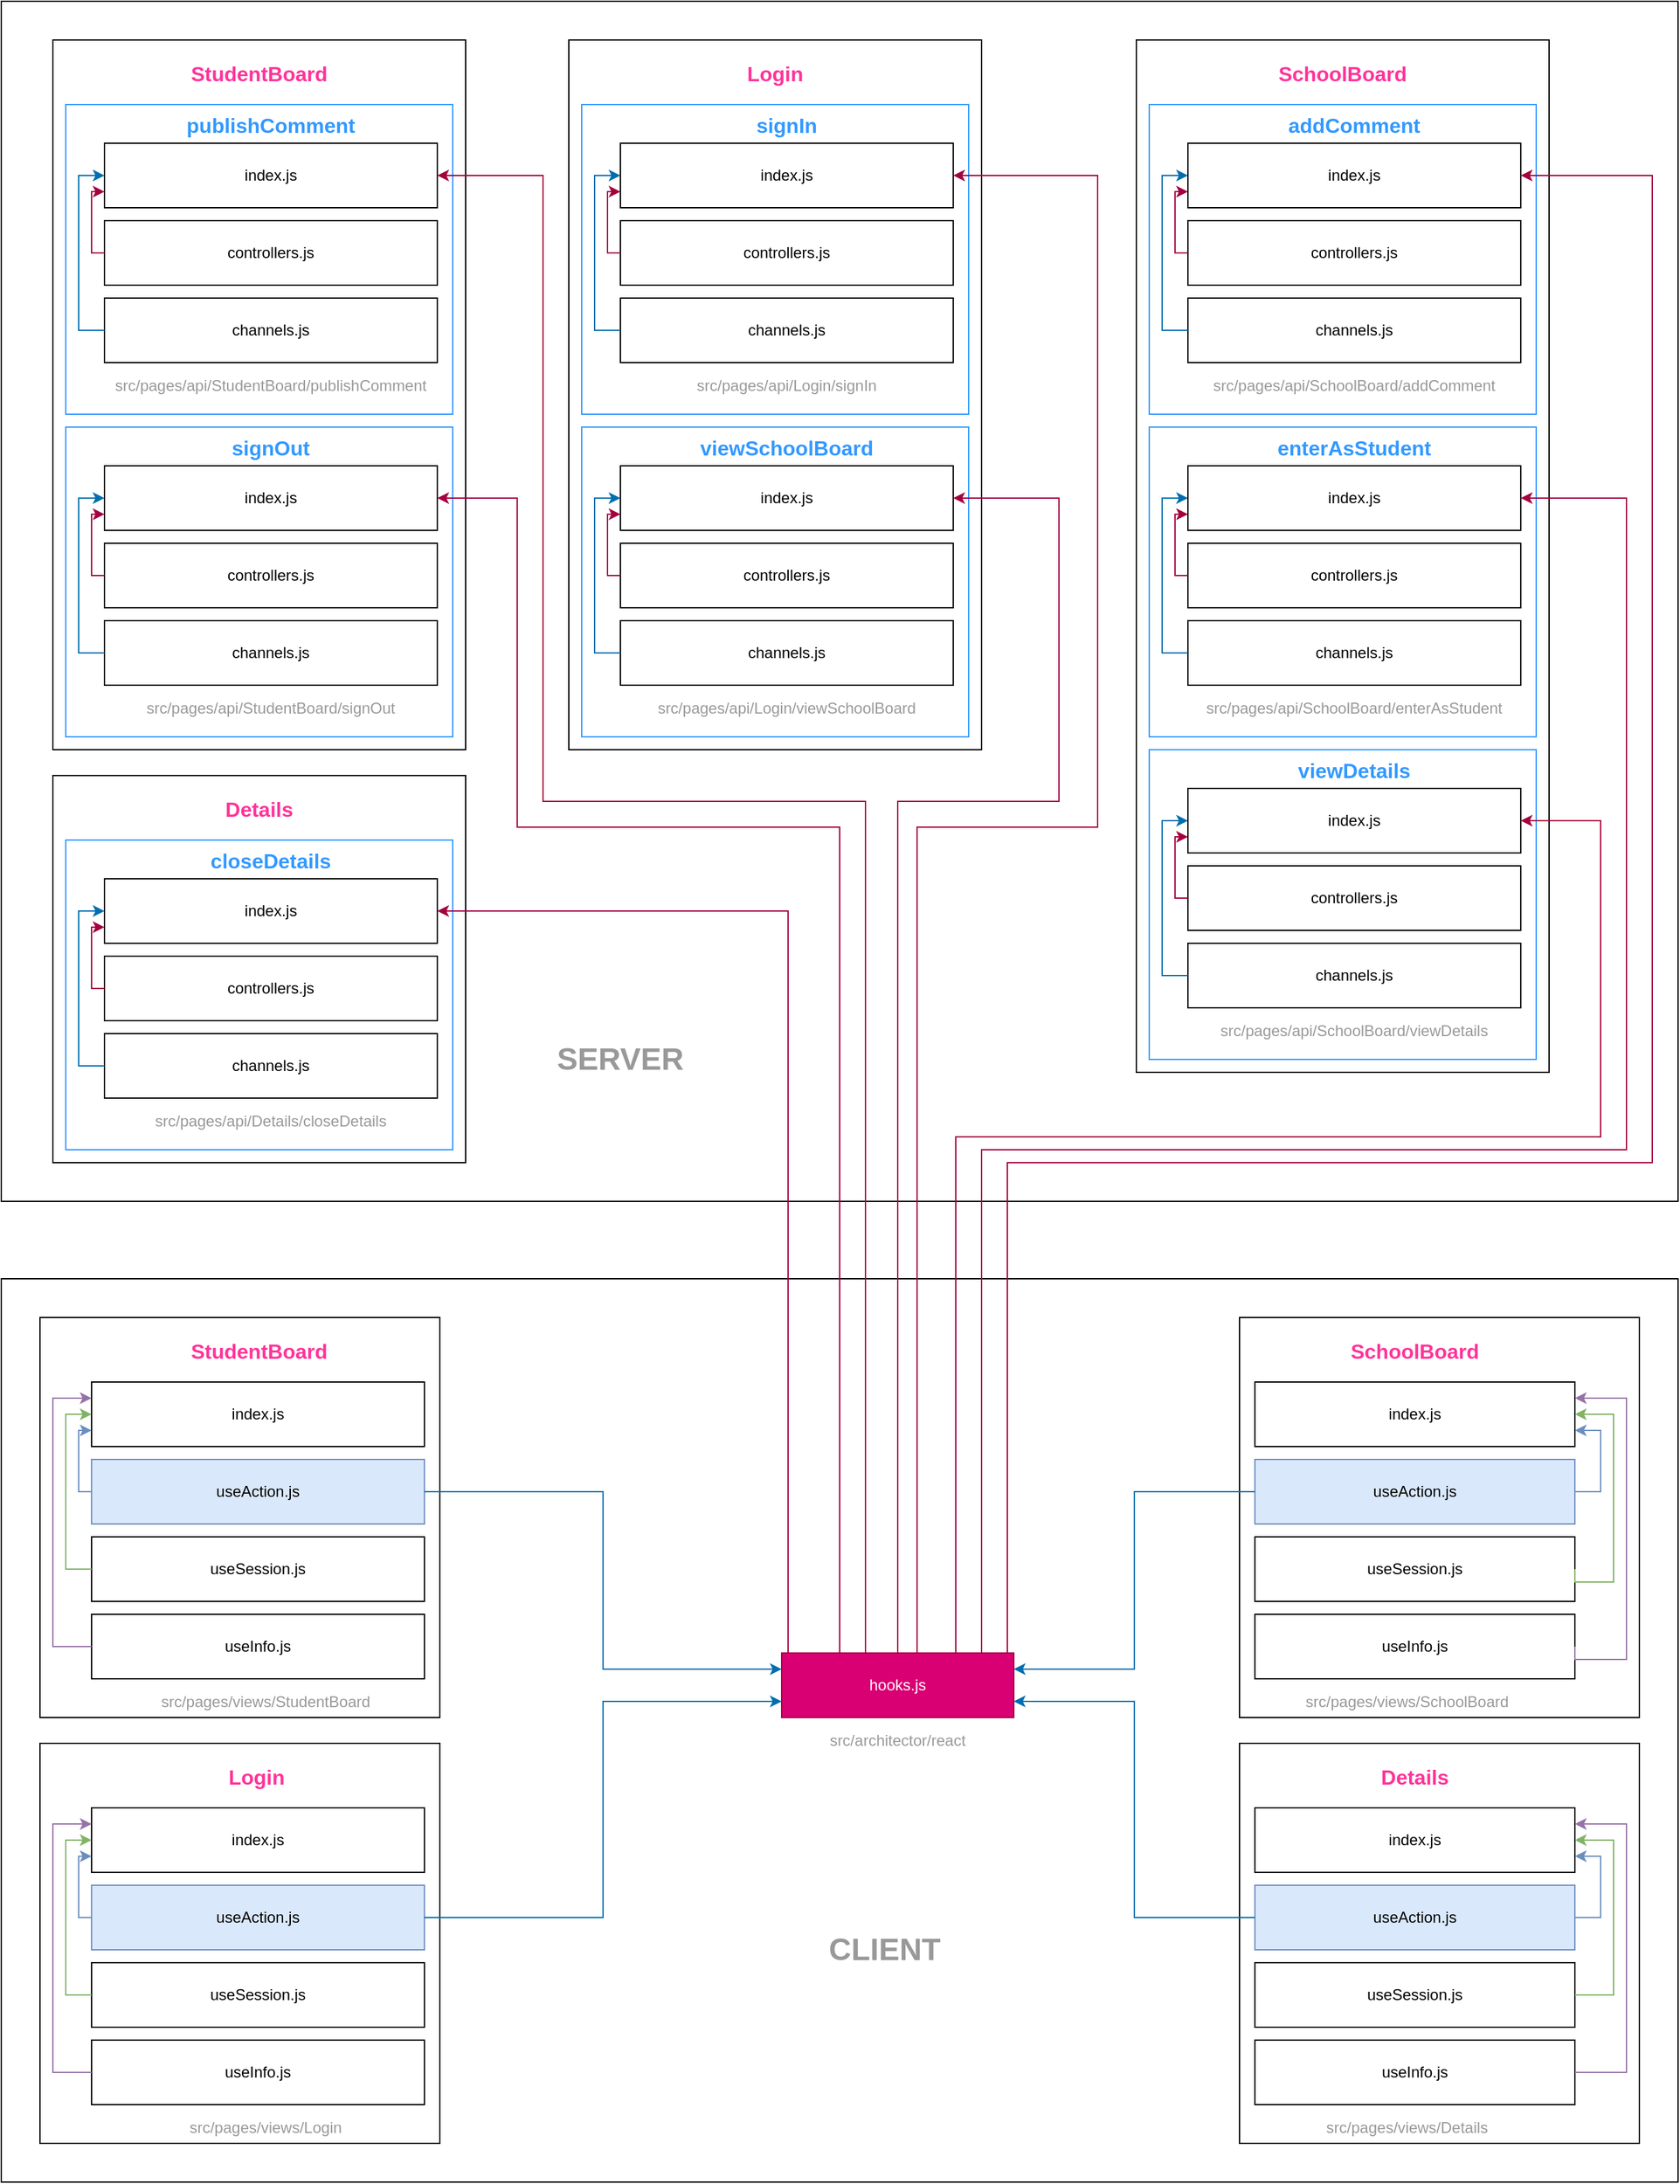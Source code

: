 <mxfile version="14.9.6" type="device"><diagram id="Ld06rF7wJ25GGy5QgySf" name="Page-1"><mxGraphModel dx="2703" dy="2142" grid="1" gridSize="10" guides="1" tooltips="1" connect="1" arrows="1" fold="1" page="0" pageScale="1" pageWidth="827" pageHeight="1169" math="0" shadow="0"><root><mxCell id="0"/><mxCell id="1" parent="0"/><mxCell id="ZGdC6VshnbbZyoLDz0Sl-3" value="" style="rounded=0;whiteSpace=wrap;html=1;" vertex="1" parent="1"><mxGeometry x="-400" y="380" width="1300" height="700" as="geometry"/></mxCell><mxCell id="ZGdC6VshnbbZyoLDz0Sl-87" value="" style="group;container=0;" vertex="1" connectable="0" parent="1"><mxGeometry x="-190" y="380" width="950" height="680" as="geometry"/></mxCell><mxCell id="ZGdC6VshnbbZyoLDz0Sl-89" value="" style="rounded=0;whiteSpace=wrap;html=1;" vertex="1" parent="1"><mxGeometry x="-400" y="-610" width="1300" height="930" as="geometry"/></mxCell><mxCell id="ZGdC6VshnbbZyoLDz0Sl-98" style="edgeStyle=orthogonalEdgeStyle;rounded=0;orthogonalLoop=1;jettySize=auto;html=1;exitX=0;exitY=0.5;exitDx=0;exitDy=0;entryX=0;entryY=0.75;entryDx=0;entryDy=0;fillColor=#dae8fc;strokeColor=#6c8ebf;" edge="1" parent="1" source="ZGdC6VshnbbZyoLDz0Sl-94"><mxGeometry x="-190" y="-210" as="geometry"><Array as="points"><mxPoint x="-160" y="-115"/><mxPoint x="-160" y="-162"/></Array><mxPoint x="-150" y="-162.5" as="targetPoint"/></mxGeometry></mxCell><mxCell id="ZGdC6VshnbbZyoLDz0Sl-99" style="edgeStyle=orthogonalEdgeStyle;rounded=0;orthogonalLoop=1;jettySize=auto;html=1;exitX=0;exitY=0.5;exitDx=0;exitDy=0;entryX=0;entryY=0.5;entryDx=0;entryDy=0;fillColor=#d5e8d4;strokeColor=#82b366;" edge="1" parent="1" source="ZGdC6VshnbbZyoLDz0Sl-95"><mxGeometry x="-190" y="-210" as="geometry"><mxPoint x="-150" y="-175" as="targetPoint"/></mxGeometry></mxCell><mxCell id="ZGdC6VshnbbZyoLDz0Sl-100" style="edgeStyle=orthogonalEdgeStyle;rounded=0;orthogonalLoop=1;jettySize=auto;html=1;exitX=0;exitY=0.5;exitDx=0;exitDy=0;entryX=0;entryY=0.25;entryDx=0;entryDy=0;fillColor=#e1d5e7;strokeColor=#9673a6;" edge="1" parent="1" source="ZGdC6VshnbbZyoLDz0Sl-96"><mxGeometry x="-190" y="-210" as="geometry"><Array as="points"><mxPoint x="-180" y="5"/><mxPoint x="-180" y="-187"/></Array><mxPoint x="-150" y="-187.5" as="targetPoint"/></mxGeometry></mxCell><mxCell id="ZGdC6VshnbbZyoLDz0Sl-250" value="" style="group" vertex="1" connectable="0" parent="1"><mxGeometry x="-360" y="-10" width="320" height="300" as="geometry"/></mxCell><mxCell id="ZGdC6VshnbbZyoLDz0Sl-228" value="&lt;br&gt;&lt;br&gt;" style="rounded=0;whiteSpace=wrap;html=1;" vertex="1" parent="ZGdC6VshnbbZyoLDz0Sl-250"><mxGeometry width="320" height="300" as="geometry"/></mxCell><mxCell id="ZGdC6VshnbbZyoLDz0Sl-229" value="&lt;span style=&quot;font-family: &amp;#34;helvetica&amp;#34; ; font-size: 16px ; font-style: normal ; letter-spacing: normal ; text-indent: 0px ; text-transform: none ; word-spacing: 0px ; background-color: rgb(255 , 255 , 255) ; display: inline ; float: none&quot;&gt;Details&lt;/span&gt;" style="text;whiteSpace=wrap;html=1;align=center;fontStyle=1;fontColor=#FF3399;fontSize=16;" vertex="1" parent="ZGdC6VshnbbZyoLDz0Sl-250"><mxGeometry x="10" y="10" width="300" height="30" as="geometry"/></mxCell><mxCell id="ZGdC6VshnbbZyoLDz0Sl-230" value="" style="group" vertex="1" connectable="0" parent="ZGdC6VshnbbZyoLDz0Sl-250"><mxGeometry x="10" y="50" width="300" height="240" as="geometry"/></mxCell><mxCell id="ZGdC6VshnbbZyoLDz0Sl-231" value="" style="rounded=0;whiteSpace=wrap;html=1;fontSize=24;fontColor=#999999;fillColor=#ffffff;align=center;strokeColor=#3399FF;" vertex="1" parent="ZGdC6VshnbbZyoLDz0Sl-230"><mxGeometry width="300" height="240" as="geometry"/></mxCell><mxCell id="ZGdC6VshnbbZyoLDz0Sl-232" value="" style="group" vertex="1" connectable="0" parent="ZGdC6VshnbbZyoLDz0Sl-230"><mxGeometry x="10" y="30" width="279.03" height="200" as="geometry"/></mxCell><mxCell id="ZGdC6VshnbbZyoLDz0Sl-233" value="&lt;span&gt;controllers.js&lt;/span&gt;" style="rounded=0;whiteSpace=wrap;html=1;" vertex="1" parent="ZGdC6VshnbbZyoLDz0Sl-232"><mxGeometry x="20" y="60" width="258.07" height="50" as="geometry"/></mxCell><mxCell id="ZGdC6VshnbbZyoLDz0Sl-234" value="&lt;span&gt;channels.js&lt;/span&gt;" style="rounded=0;whiteSpace=wrap;html=1;" vertex="1" parent="ZGdC6VshnbbZyoLDz0Sl-232"><mxGeometry x="20" y="120" width="258.07" height="50" as="geometry"/></mxCell><mxCell id="ZGdC6VshnbbZyoLDz0Sl-235" value="index.js" style="rounded=0;whiteSpace=wrap;html=1;" vertex="1" parent="ZGdC6VshnbbZyoLDz0Sl-232"><mxGeometry x="20" width="258.07" height="50" as="geometry"/></mxCell><mxCell id="ZGdC6VshnbbZyoLDz0Sl-236" style="edgeStyle=orthogonalEdgeStyle;rounded=0;orthogonalLoop=1;jettySize=auto;html=1;exitX=0;exitY=0.5;exitDx=0;exitDy=0;entryX=0;entryY=0.75;entryDx=0;entryDy=0;fillColor=#d80073;strokeColor=#A50040;" edge="1" parent="ZGdC6VshnbbZyoLDz0Sl-232" source="ZGdC6VshnbbZyoLDz0Sl-233" target="ZGdC6VshnbbZyoLDz0Sl-235"><mxGeometry x="-20" y="-10" as="geometry"><Array as="points"><mxPoint x="10" y="85"/><mxPoint x="10" y="38"/></Array></mxGeometry></mxCell><mxCell id="ZGdC6VshnbbZyoLDz0Sl-237" style="edgeStyle=orthogonalEdgeStyle;rounded=0;orthogonalLoop=1;jettySize=auto;html=1;exitX=0;exitY=0.5;exitDx=0;exitDy=0;entryX=0;entryY=0.5;entryDx=0;entryDy=0;fillColor=#1ba1e2;strokeColor=#006EAF;" edge="1" parent="ZGdC6VshnbbZyoLDz0Sl-232" source="ZGdC6VshnbbZyoLDz0Sl-234" target="ZGdC6VshnbbZyoLDz0Sl-235"><mxGeometry x="-20" y="-10" as="geometry"><Array as="points"><mxPoint y="145"/><mxPoint y="25"/></Array></mxGeometry></mxCell><mxCell id="ZGdC6VshnbbZyoLDz0Sl-238" value="&lt;span style=&quot;font-size: 12px ; font-style: normal ; font-weight: 400 ; letter-spacing: normal ; text-indent: 0px ; text-transform: none ; word-spacing: 0px ; font-family: &amp;#34;helvetica&amp;#34; ; background-color: rgb(255 , 255 , 255) ; display: inline ; float: none&quot;&gt;src/pages/api/Details/closeDetails&lt;/span&gt;" style="text;whiteSpace=wrap;html=1;fontSize=16;align=center;fontColor=#999999;" vertex="1" parent="ZGdC6VshnbbZyoLDz0Sl-232"><mxGeometry x="19.03" y="170" width="260" height="30" as="geometry"/></mxCell><mxCell id="ZGdC6VshnbbZyoLDz0Sl-239" value="&lt;span style=&quot;font-family: &amp;#34;helvetica&amp;#34; ; font-size: 16px ; font-style: normal ; letter-spacing: normal ; text-indent: 0px ; text-transform: none ; word-spacing: 0px ; background-color: rgb(255 , 255 , 255) ; display: inline ; float: none&quot;&gt;closeDetails&lt;/span&gt;" style="text;whiteSpace=wrap;html=1;align=center;fontStyle=1;fontSize=16;fontColor=#3399FF;" vertex="1" parent="ZGdC6VshnbbZyoLDz0Sl-230"><mxGeometry x="29.03" width="260" height="30" as="geometry"/></mxCell><mxCell id="ZGdC6VshnbbZyoLDz0Sl-251" value="" style="group" vertex="1" connectable="0" parent="1"><mxGeometry x="480" y="-580" width="320" height="800" as="geometry"/></mxCell><mxCell id="ZGdC6VshnbbZyoLDz0Sl-195" value="&lt;br&gt;&lt;br&gt;" style="rounded=0;whiteSpace=wrap;html=1;" vertex="1" parent="ZGdC6VshnbbZyoLDz0Sl-251"><mxGeometry width="320" height="800" as="geometry"/></mxCell><mxCell id="ZGdC6VshnbbZyoLDz0Sl-196" value="&lt;span style=&quot;font-family: &amp;#34;helvetica&amp;#34; ; font-size: 16px ; font-style: normal ; letter-spacing: normal ; text-indent: 0px ; text-transform: none ; word-spacing: 0px ; background-color: rgb(255 , 255 , 255) ; display: inline ; float: none&quot;&gt;SchoolBoard&lt;/span&gt;" style="text;whiteSpace=wrap;html=1;align=center;fontStyle=1;fontColor=#FF3399;fontSize=16;" vertex="1" parent="ZGdC6VshnbbZyoLDz0Sl-251"><mxGeometry x="10" y="10" width="300" height="30" as="geometry"/></mxCell><mxCell id="ZGdC6VshnbbZyoLDz0Sl-197" value="" style="group" vertex="1" connectable="0" parent="ZGdC6VshnbbZyoLDz0Sl-251"><mxGeometry x="10" y="50" width="300" height="240" as="geometry"/></mxCell><mxCell id="ZGdC6VshnbbZyoLDz0Sl-198" value="" style="rounded=0;whiteSpace=wrap;html=1;fontSize=24;fontColor=#999999;fillColor=#ffffff;align=center;strokeColor=#3399FF;" vertex="1" parent="ZGdC6VshnbbZyoLDz0Sl-197"><mxGeometry width="300" height="240" as="geometry"/></mxCell><mxCell id="ZGdC6VshnbbZyoLDz0Sl-199" value="" style="group" vertex="1" connectable="0" parent="ZGdC6VshnbbZyoLDz0Sl-197"><mxGeometry x="10" y="30" width="279.03" height="200" as="geometry"/></mxCell><mxCell id="ZGdC6VshnbbZyoLDz0Sl-200" value="&lt;span&gt;controllers.js&lt;/span&gt;" style="rounded=0;whiteSpace=wrap;html=1;" vertex="1" parent="ZGdC6VshnbbZyoLDz0Sl-199"><mxGeometry x="20" y="60" width="258.07" height="50" as="geometry"/></mxCell><mxCell id="ZGdC6VshnbbZyoLDz0Sl-201" value="&lt;span&gt;channels.js&lt;/span&gt;" style="rounded=0;whiteSpace=wrap;html=1;" vertex="1" parent="ZGdC6VshnbbZyoLDz0Sl-199"><mxGeometry x="20" y="120" width="258.07" height="50" as="geometry"/></mxCell><mxCell id="ZGdC6VshnbbZyoLDz0Sl-202" value="index.js" style="rounded=0;whiteSpace=wrap;html=1;" vertex="1" parent="ZGdC6VshnbbZyoLDz0Sl-199"><mxGeometry x="20" width="258.07" height="50" as="geometry"/></mxCell><mxCell id="ZGdC6VshnbbZyoLDz0Sl-203" style="edgeStyle=orthogonalEdgeStyle;rounded=0;orthogonalLoop=1;jettySize=auto;html=1;exitX=0;exitY=0.5;exitDx=0;exitDy=0;entryX=0;entryY=0.75;entryDx=0;entryDy=0;fillColor=#d80073;strokeColor=#A50040;" edge="1" parent="ZGdC6VshnbbZyoLDz0Sl-199" source="ZGdC6VshnbbZyoLDz0Sl-200" target="ZGdC6VshnbbZyoLDz0Sl-202"><mxGeometry x="-20" y="-10" as="geometry"><Array as="points"><mxPoint x="10" y="85"/><mxPoint x="10" y="38"/></Array></mxGeometry></mxCell><mxCell id="ZGdC6VshnbbZyoLDz0Sl-204" style="edgeStyle=orthogonalEdgeStyle;rounded=0;orthogonalLoop=1;jettySize=auto;html=1;exitX=0;exitY=0.5;exitDx=0;exitDy=0;entryX=0;entryY=0.5;entryDx=0;entryDy=0;fillColor=#1ba1e2;strokeColor=#006EAF;" edge="1" parent="ZGdC6VshnbbZyoLDz0Sl-199" source="ZGdC6VshnbbZyoLDz0Sl-201" target="ZGdC6VshnbbZyoLDz0Sl-202"><mxGeometry x="-20" y="-10" as="geometry"><Array as="points"><mxPoint y="145"/><mxPoint y="25"/></Array></mxGeometry></mxCell><mxCell id="ZGdC6VshnbbZyoLDz0Sl-205" value="&lt;span style=&quot;font-size: 12px ; font-style: normal ; font-weight: 400 ; letter-spacing: normal ; text-indent: 0px ; text-transform: none ; word-spacing: 0px ; font-family: &amp;#34;helvetica&amp;#34; ; background-color: rgb(255 , 255 , 255) ; display: inline ; float: none&quot;&gt;src/pages/api/SchoolBoard/addComment&lt;/span&gt;" style="text;whiteSpace=wrap;html=1;fontSize=16;align=center;fontColor=#999999;" vertex="1" parent="ZGdC6VshnbbZyoLDz0Sl-199"><mxGeometry x="19.03" y="170" width="260" height="30" as="geometry"/></mxCell><mxCell id="ZGdC6VshnbbZyoLDz0Sl-206" value="&lt;span style=&quot;font-family: &amp;#34;helvetica&amp;#34; ; font-size: 16px ; font-style: normal ; letter-spacing: normal ; text-indent: 0px ; text-transform: none ; word-spacing: 0px ; background-color: rgb(255 , 255 , 255) ; display: inline ; float: none&quot;&gt;addComment&lt;/span&gt;" style="text;whiteSpace=wrap;html=1;align=center;fontStyle=1;fontSize=16;fontColor=#3399FF;" vertex="1" parent="ZGdC6VshnbbZyoLDz0Sl-197"><mxGeometry x="29.03" width="260" height="30" as="geometry"/></mxCell><mxCell id="ZGdC6VshnbbZyoLDz0Sl-207" value="" style="group" vertex="1" connectable="0" parent="ZGdC6VshnbbZyoLDz0Sl-251"><mxGeometry x="10" y="300" width="300" height="240" as="geometry"/></mxCell><mxCell id="ZGdC6VshnbbZyoLDz0Sl-208" value="" style="rounded=0;whiteSpace=wrap;html=1;fontSize=24;fontColor=#999999;fillColor=#ffffff;align=center;strokeColor=#3399FF;" vertex="1" parent="ZGdC6VshnbbZyoLDz0Sl-207"><mxGeometry width="300" height="240" as="geometry"/></mxCell><mxCell id="ZGdC6VshnbbZyoLDz0Sl-209" value="" style="group" vertex="1" connectable="0" parent="ZGdC6VshnbbZyoLDz0Sl-207"><mxGeometry x="10" y="30" width="279.03" height="200" as="geometry"/></mxCell><mxCell id="ZGdC6VshnbbZyoLDz0Sl-210" value="&lt;span&gt;controllers.js&lt;/span&gt;" style="rounded=0;whiteSpace=wrap;html=1;" vertex="1" parent="ZGdC6VshnbbZyoLDz0Sl-209"><mxGeometry x="20" y="60" width="258.07" height="50" as="geometry"/></mxCell><mxCell id="ZGdC6VshnbbZyoLDz0Sl-211" value="&lt;span&gt;channels.js&lt;/span&gt;" style="rounded=0;whiteSpace=wrap;html=1;" vertex="1" parent="ZGdC6VshnbbZyoLDz0Sl-209"><mxGeometry x="20" y="120" width="258.07" height="50" as="geometry"/></mxCell><mxCell id="ZGdC6VshnbbZyoLDz0Sl-212" value="index.js" style="rounded=0;whiteSpace=wrap;html=1;" vertex="1" parent="ZGdC6VshnbbZyoLDz0Sl-209"><mxGeometry x="20" width="258.07" height="50" as="geometry"/></mxCell><mxCell id="ZGdC6VshnbbZyoLDz0Sl-213" style="edgeStyle=orthogonalEdgeStyle;rounded=0;orthogonalLoop=1;jettySize=auto;html=1;exitX=0;exitY=0.5;exitDx=0;exitDy=0;entryX=0;entryY=0.75;entryDx=0;entryDy=0;fillColor=#d80073;strokeColor=#A50040;" edge="1" parent="ZGdC6VshnbbZyoLDz0Sl-209" source="ZGdC6VshnbbZyoLDz0Sl-210" target="ZGdC6VshnbbZyoLDz0Sl-212"><mxGeometry x="-20" y="-10" as="geometry"><Array as="points"><mxPoint x="10" y="85"/><mxPoint x="10" y="38"/></Array></mxGeometry></mxCell><mxCell id="ZGdC6VshnbbZyoLDz0Sl-214" style="edgeStyle=orthogonalEdgeStyle;rounded=0;orthogonalLoop=1;jettySize=auto;html=1;exitX=0;exitY=0.5;exitDx=0;exitDy=0;entryX=0;entryY=0.5;entryDx=0;entryDy=0;fillColor=#1ba1e2;strokeColor=#006EAF;" edge="1" parent="ZGdC6VshnbbZyoLDz0Sl-209" source="ZGdC6VshnbbZyoLDz0Sl-211" target="ZGdC6VshnbbZyoLDz0Sl-212"><mxGeometry x="-20" y="-10" as="geometry"><Array as="points"><mxPoint y="145"/><mxPoint y="25"/></Array></mxGeometry></mxCell><mxCell id="ZGdC6VshnbbZyoLDz0Sl-215" value="&lt;span style=&quot;font-size: 12px ; font-style: normal ; font-weight: 400 ; letter-spacing: normal ; text-indent: 0px ; text-transform: none ; word-spacing: 0px ; font-family: &amp;#34;helvetica&amp;#34; ; background-color: rgb(255 , 255 , 255) ; display: inline ; float: none&quot;&gt;src/pages/api/SchoolBoard/enterAsStudent&lt;/span&gt;" style="text;whiteSpace=wrap;html=1;fontSize=16;align=center;fontColor=#999999;" vertex="1" parent="ZGdC6VshnbbZyoLDz0Sl-209"><mxGeometry x="19.03" y="170" width="260" height="30" as="geometry"/></mxCell><mxCell id="ZGdC6VshnbbZyoLDz0Sl-216" value="&lt;span style=&quot;font-family: &amp;#34;helvetica&amp;#34; ; font-size: 16px ; font-style: normal ; letter-spacing: normal ; text-indent: 0px ; text-transform: none ; word-spacing: 0px ; background-color: rgb(255 , 255 , 255) ; display: inline ; float: none&quot;&gt;enterAsStudent&lt;/span&gt;" style="text;whiteSpace=wrap;html=1;align=center;fontStyle=1;fontSize=16;fontColor=#3399FF;" vertex="1" parent="ZGdC6VshnbbZyoLDz0Sl-207"><mxGeometry x="29.03" width="260" height="30" as="geometry"/></mxCell><mxCell id="ZGdC6VshnbbZyoLDz0Sl-217" value="" style="group" vertex="1" connectable="0" parent="ZGdC6VshnbbZyoLDz0Sl-251"><mxGeometry x="10" y="550" width="300" height="240" as="geometry"/></mxCell><mxCell id="ZGdC6VshnbbZyoLDz0Sl-218" value="" style="rounded=0;whiteSpace=wrap;html=1;fontSize=24;fontColor=#999999;fillColor=#ffffff;align=center;strokeColor=#3399FF;" vertex="1" parent="ZGdC6VshnbbZyoLDz0Sl-217"><mxGeometry width="300" height="240" as="geometry"/></mxCell><mxCell id="ZGdC6VshnbbZyoLDz0Sl-219" value="" style="group" vertex="1" connectable="0" parent="ZGdC6VshnbbZyoLDz0Sl-217"><mxGeometry x="10" y="30" width="279.03" height="200" as="geometry"/></mxCell><mxCell id="ZGdC6VshnbbZyoLDz0Sl-220" value="&lt;span&gt;controllers.js&lt;/span&gt;" style="rounded=0;whiteSpace=wrap;html=1;" vertex="1" parent="ZGdC6VshnbbZyoLDz0Sl-219"><mxGeometry x="20" y="60" width="258.07" height="50" as="geometry"/></mxCell><mxCell id="ZGdC6VshnbbZyoLDz0Sl-221" value="&lt;span&gt;channels.js&lt;/span&gt;" style="rounded=0;whiteSpace=wrap;html=1;" vertex="1" parent="ZGdC6VshnbbZyoLDz0Sl-219"><mxGeometry x="20" y="120" width="258.07" height="50" as="geometry"/></mxCell><mxCell id="ZGdC6VshnbbZyoLDz0Sl-222" value="index.js" style="rounded=0;whiteSpace=wrap;html=1;" vertex="1" parent="ZGdC6VshnbbZyoLDz0Sl-219"><mxGeometry x="20" width="258.07" height="50" as="geometry"/></mxCell><mxCell id="ZGdC6VshnbbZyoLDz0Sl-223" style="edgeStyle=orthogonalEdgeStyle;rounded=0;orthogonalLoop=1;jettySize=auto;html=1;exitX=0;exitY=0.5;exitDx=0;exitDy=0;entryX=0;entryY=0.75;entryDx=0;entryDy=0;fillColor=#d80073;strokeColor=#A50040;" edge="1" parent="ZGdC6VshnbbZyoLDz0Sl-219" source="ZGdC6VshnbbZyoLDz0Sl-220" target="ZGdC6VshnbbZyoLDz0Sl-222"><mxGeometry x="-20" y="-10" as="geometry"><Array as="points"><mxPoint x="10" y="85"/><mxPoint x="10" y="38"/></Array></mxGeometry></mxCell><mxCell id="ZGdC6VshnbbZyoLDz0Sl-224" style="edgeStyle=orthogonalEdgeStyle;rounded=0;orthogonalLoop=1;jettySize=auto;html=1;exitX=0;exitY=0.5;exitDx=0;exitDy=0;entryX=0;entryY=0.5;entryDx=0;entryDy=0;fillColor=#1ba1e2;strokeColor=#006EAF;" edge="1" parent="ZGdC6VshnbbZyoLDz0Sl-219" source="ZGdC6VshnbbZyoLDz0Sl-221" target="ZGdC6VshnbbZyoLDz0Sl-222"><mxGeometry x="-20" y="-10" as="geometry"><Array as="points"><mxPoint y="145"/><mxPoint y="25"/></Array></mxGeometry></mxCell><mxCell id="ZGdC6VshnbbZyoLDz0Sl-225" value="&lt;span style=&quot;font-size: 12px ; font-style: normal ; font-weight: 400 ; letter-spacing: normal ; text-indent: 0px ; text-transform: none ; word-spacing: 0px ; font-family: &amp;#34;helvetica&amp;#34; ; background-color: rgb(255 , 255 , 255) ; display: inline ; float: none&quot;&gt;src/pages/api/SchoolBoard/viewDetails&lt;/span&gt;" style="text;whiteSpace=wrap;html=1;fontSize=16;align=center;fontColor=#999999;" vertex="1" parent="ZGdC6VshnbbZyoLDz0Sl-219"><mxGeometry x="19.03" y="170" width="260" height="30" as="geometry"/></mxCell><mxCell id="ZGdC6VshnbbZyoLDz0Sl-226" value="&lt;span style=&quot;font-family: &amp;#34;helvetica&amp;#34; ; font-size: 16px ; font-style: normal ; letter-spacing: normal ; text-indent: 0px ; text-transform: none ; word-spacing: 0px ; background-color: rgb(255 , 255 , 255) ; display: inline ; float: none&quot;&gt;viewDetails&lt;/span&gt;" style="text;whiteSpace=wrap;html=1;align=center;fontStyle=1;fontSize=16;fontColor=#3399FF;" vertex="1" parent="ZGdC6VshnbbZyoLDz0Sl-217"><mxGeometry x="29.03" width="260" height="30" as="geometry"/></mxCell><mxCell id="ZGdC6VshnbbZyoLDz0Sl-252" value="" style="group" vertex="1" connectable="0" parent="1"><mxGeometry x="40" y="-580" width="320" height="550" as="geometry"/></mxCell><mxCell id="ZGdC6VshnbbZyoLDz0Sl-173" value="&lt;br&gt;&lt;br&gt;" style="rounded=0;whiteSpace=wrap;html=1;" vertex="1" parent="ZGdC6VshnbbZyoLDz0Sl-252"><mxGeometry width="320" height="550" as="geometry"/></mxCell><mxCell id="ZGdC6VshnbbZyoLDz0Sl-174" value="&lt;span style=&quot;font-family: &amp;#34;helvetica&amp;#34; ; font-size: 16px ; font-style: normal ; letter-spacing: normal ; text-indent: 0px ; text-transform: none ; word-spacing: 0px ; background-color: rgb(255 , 255 , 255) ; display: inline ; float: none&quot;&gt;Login&lt;/span&gt;" style="text;whiteSpace=wrap;html=1;align=center;fontStyle=1;fontColor=#FF3399;fontSize=16;" vertex="1" parent="ZGdC6VshnbbZyoLDz0Sl-252"><mxGeometry x="10" y="10" width="300" height="30" as="geometry"/></mxCell><mxCell id="ZGdC6VshnbbZyoLDz0Sl-175" value="" style="group" vertex="1" connectable="0" parent="ZGdC6VshnbbZyoLDz0Sl-252"><mxGeometry x="10" y="50" width="300" height="240" as="geometry"/></mxCell><mxCell id="ZGdC6VshnbbZyoLDz0Sl-176" value="" style="rounded=0;whiteSpace=wrap;html=1;fontSize=24;fontColor=#999999;fillColor=#ffffff;align=center;strokeColor=#3399FF;" vertex="1" parent="ZGdC6VshnbbZyoLDz0Sl-175"><mxGeometry width="300" height="240" as="geometry"/></mxCell><mxCell id="ZGdC6VshnbbZyoLDz0Sl-177" value="" style="group" vertex="1" connectable="0" parent="ZGdC6VshnbbZyoLDz0Sl-175"><mxGeometry x="10" y="30" width="279.03" height="200" as="geometry"/></mxCell><mxCell id="ZGdC6VshnbbZyoLDz0Sl-178" value="&lt;span&gt;controllers.js&lt;/span&gt;" style="rounded=0;whiteSpace=wrap;html=1;" vertex="1" parent="ZGdC6VshnbbZyoLDz0Sl-177"><mxGeometry x="20" y="60" width="258.07" height="50" as="geometry"/></mxCell><mxCell id="ZGdC6VshnbbZyoLDz0Sl-179" value="&lt;span&gt;channels.js&lt;/span&gt;" style="rounded=0;whiteSpace=wrap;html=1;" vertex="1" parent="ZGdC6VshnbbZyoLDz0Sl-177"><mxGeometry x="20" y="120" width="258.07" height="50" as="geometry"/></mxCell><mxCell id="ZGdC6VshnbbZyoLDz0Sl-180" value="index.js" style="rounded=0;whiteSpace=wrap;html=1;" vertex="1" parent="ZGdC6VshnbbZyoLDz0Sl-177"><mxGeometry x="20" width="258.07" height="50" as="geometry"/></mxCell><mxCell id="ZGdC6VshnbbZyoLDz0Sl-181" style="edgeStyle=orthogonalEdgeStyle;rounded=0;orthogonalLoop=1;jettySize=auto;html=1;exitX=0;exitY=0.5;exitDx=0;exitDy=0;entryX=0;entryY=0.75;entryDx=0;entryDy=0;fillColor=#d80073;strokeColor=#A50040;" edge="1" parent="ZGdC6VshnbbZyoLDz0Sl-177" source="ZGdC6VshnbbZyoLDz0Sl-178" target="ZGdC6VshnbbZyoLDz0Sl-180"><mxGeometry x="-20" y="-10" as="geometry"><Array as="points"><mxPoint x="10" y="85"/><mxPoint x="10" y="38"/></Array></mxGeometry></mxCell><mxCell id="ZGdC6VshnbbZyoLDz0Sl-182" style="edgeStyle=orthogonalEdgeStyle;rounded=0;orthogonalLoop=1;jettySize=auto;html=1;exitX=0;exitY=0.5;exitDx=0;exitDy=0;entryX=0;entryY=0.5;entryDx=0;entryDy=0;fillColor=#1ba1e2;strokeColor=#006EAF;" edge="1" parent="ZGdC6VshnbbZyoLDz0Sl-177" source="ZGdC6VshnbbZyoLDz0Sl-179" target="ZGdC6VshnbbZyoLDz0Sl-180"><mxGeometry x="-20" y="-10" as="geometry"><Array as="points"><mxPoint y="145"/><mxPoint y="25"/></Array></mxGeometry></mxCell><mxCell id="ZGdC6VshnbbZyoLDz0Sl-183" value="&lt;span style=&quot;font-size: 12px ; font-style: normal ; font-weight: 400 ; letter-spacing: normal ; text-indent: 0px ; text-transform: none ; word-spacing: 0px ; font-family: &amp;#34;helvetica&amp;#34; ; background-color: rgb(255 , 255 , 255) ; display: inline ; float: none&quot;&gt;src/pages/api/Login/signIn&lt;/span&gt;" style="text;whiteSpace=wrap;html=1;fontSize=16;align=center;fontColor=#999999;" vertex="1" parent="ZGdC6VshnbbZyoLDz0Sl-177"><mxGeometry x="19.03" y="170" width="260" height="30" as="geometry"/></mxCell><mxCell id="ZGdC6VshnbbZyoLDz0Sl-184" value="&lt;span style=&quot;font-family: &amp;#34;helvetica&amp;#34; ; font-size: 16px ; font-style: normal ; letter-spacing: normal ; text-indent: 0px ; text-transform: none ; word-spacing: 0px ; background-color: rgb(255 , 255 , 255) ; display: inline ; float: none&quot;&gt;signIn&lt;/span&gt;" style="text;whiteSpace=wrap;html=1;align=center;fontStyle=1;fontSize=16;fontColor=#3399FF;" vertex="1" parent="ZGdC6VshnbbZyoLDz0Sl-175"><mxGeometry x="29.03" width="260" height="30" as="geometry"/></mxCell><mxCell id="ZGdC6VshnbbZyoLDz0Sl-185" value="" style="group" vertex="1" connectable="0" parent="ZGdC6VshnbbZyoLDz0Sl-252"><mxGeometry x="10" y="300" width="300" height="240" as="geometry"/></mxCell><mxCell id="ZGdC6VshnbbZyoLDz0Sl-186" value="" style="rounded=0;whiteSpace=wrap;html=1;fontSize=24;fontColor=#999999;fillColor=#ffffff;align=center;strokeColor=#3399FF;" vertex="1" parent="ZGdC6VshnbbZyoLDz0Sl-185"><mxGeometry width="300" height="240" as="geometry"/></mxCell><mxCell id="ZGdC6VshnbbZyoLDz0Sl-187" value="" style="group" vertex="1" connectable="0" parent="ZGdC6VshnbbZyoLDz0Sl-185"><mxGeometry x="10" y="30" width="279.03" height="200" as="geometry"/></mxCell><mxCell id="ZGdC6VshnbbZyoLDz0Sl-188" value="&lt;span&gt;controllers.js&lt;/span&gt;" style="rounded=0;whiteSpace=wrap;html=1;" vertex="1" parent="ZGdC6VshnbbZyoLDz0Sl-187"><mxGeometry x="20" y="60" width="258.07" height="50" as="geometry"/></mxCell><mxCell id="ZGdC6VshnbbZyoLDz0Sl-189" value="&lt;span&gt;channels.js&lt;/span&gt;" style="rounded=0;whiteSpace=wrap;html=1;" vertex="1" parent="ZGdC6VshnbbZyoLDz0Sl-187"><mxGeometry x="20" y="120" width="258.07" height="50" as="geometry"/></mxCell><mxCell id="ZGdC6VshnbbZyoLDz0Sl-190" value="index.js" style="rounded=0;whiteSpace=wrap;html=1;" vertex="1" parent="ZGdC6VshnbbZyoLDz0Sl-187"><mxGeometry x="20" width="258.07" height="50" as="geometry"/></mxCell><mxCell id="ZGdC6VshnbbZyoLDz0Sl-191" style="edgeStyle=orthogonalEdgeStyle;rounded=0;orthogonalLoop=1;jettySize=auto;html=1;exitX=0;exitY=0.5;exitDx=0;exitDy=0;entryX=0;entryY=0.75;entryDx=0;entryDy=0;fillColor=#d80073;strokeColor=#A50040;" edge="1" parent="ZGdC6VshnbbZyoLDz0Sl-187" source="ZGdC6VshnbbZyoLDz0Sl-188" target="ZGdC6VshnbbZyoLDz0Sl-190"><mxGeometry x="-20" y="-10" as="geometry"><Array as="points"><mxPoint x="10" y="85"/><mxPoint x="10" y="38"/></Array></mxGeometry></mxCell><mxCell id="ZGdC6VshnbbZyoLDz0Sl-192" style="edgeStyle=orthogonalEdgeStyle;rounded=0;orthogonalLoop=1;jettySize=auto;html=1;exitX=0;exitY=0.5;exitDx=0;exitDy=0;entryX=0;entryY=0.5;entryDx=0;entryDy=0;fillColor=#1ba1e2;strokeColor=#006EAF;" edge="1" parent="ZGdC6VshnbbZyoLDz0Sl-187" source="ZGdC6VshnbbZyoLDz0Sl-189" target="ZGdC6VshnbbZyoLDz0Sl-190"><mxGeometry x="-20" y="-10" as="geometry"><Array as="points"><mxPoint y="145"/><mxPoint y="25"/></Array></mxGeometry></mxCell><mxCell id="ZGdC6VshnbbZyoLDz0Sl-193" value="&lt;span style=&quot;font-size: 12px ; font-style: normal ; font-weight: 400 ; letter-spacing: normal ; text-indent: 0px ; text-transform: none ; word-spacing: 0px ; font-family: &amp;#34;helvetica&amp;#34; ; background-color: rgb(255 , 255 , 255) ; display: inline ; float: none&quot;&gt;src/pages/api/Login/viewSchoolBoard&lt;/span&gt;" style="text;whiteSpace=wrap;html=1;fontSize=16;align=center;fontColor=#999999;" vertex="1" parent="ZGdC6VshnbbZyoLDz0Sl-187"><mxGeometry x="19.03" y="170" width="260" height="30" as="geometry"/></mxCell><mxCell id="ZGdC6VshnbbZyoLDz0Sl-194" value="&lt;span style=&quot;font-family: &amp;#34;helvetica&amp;#34; ; font-size: 16px ; font-style: normal ; letter-spacing: normal ; text-indent: 0px ; text-transform: none ; word-spacing: 0px ; background-color: rgb(255 , 255 , 255) ; display: inline ; float: none&quot;&gt;viewSchoolBoard&lt;/span&gt;" style="text;whiteSpace=wrap;html=1;align=center;fontStyle=1;fontSize=16;fontColor=#3399FF;" vertex="1" parent="ZGdC6VshnbbZyoLDz0Sl-185"><mxGeometry x="29.03" width="260" height="30" as="geometry"/></mxCell><mxCell id="ZGdC6VshnbbZyoLDz0Sl-253" value="" style="group" vertex="1" connectable="0" parent="1"><mxGeometry x="-360" y="-580" width="320" height="550" as="geometry"/></mxCell><mxCell id="ZGdC6VshnbbZyoLDz0Sl-122" value="&lt;br&gt;&lt;br&gt;" style="rounded=0;whiteSpace=wrap;html=1;" vertex="1" parent="ZGdC6VshnbbZyoLDz0Sl-253"><mxGeometry width="320" height="550" as="geometry"/></mxCell><mxCell id="ZGdC6VshnbbZyoLDz0Sl-130" value="&lt;span style=&quot;font-family: helvetica; font-size: 16px; font-style: normal; letter-spacing: normal; text-indent: 0px; text-transform: none; word-spacing: 0px; background-color: rgb(255, 255, 255); display: inline; float: none;&quot;&gt;StudentBoard&lt;/span&gt;" style="text;whiteSpace=wrap;html=1;align=center;fontStyle=1;fontColor=#FF3399;fontSize=16;" vertex="1" parent="ZGdC6VshnbbZyoLDz0Sl-253"><mxGeometry x="10" y="10" width="300" height="30" as="geometry"/></mxCell><mxCell id="ZGdC6VshnbbZyoLDz0Sl-140" value="" style="group" vertex="1" connectable="0" parent="ZGdC6VshnbbZyoLDz0Sl-253"><mxGeometry x="10" y="50" width="300" height="240" as="geometry"/></mxCell><mxCell id="ZGdC6VshnbbZyoLDz0Sl-138" value="" style="rounded=0;whiteSpace=wrap;html=1;fontSize=24;fontColor=#999999;fillColor=#ffffff;align=center;strokeColor=#3399FF;" vertex="1" parent="ZGdC6VshnbbZyoLDz0Sl-140"><mxGeometry width="300" height="240" as="geometry"/></mxCell><mxCell id="ZGdC6VshnbbZyoLDz0Sl-137" value="" style="group" vertex="1" connectable="0" parent="ZGdC6VshnbbZyoLDz0Sl-140"><mxGeometry x="10" y="30" width="279.03" height="200" as="geometry"/></mxCell><mxCell id="ZGdC6VshnbbZyoLDz0Sl-123" value="&lt;span&gt;controllers.js&lt;/span&gt;" style="rounded=0;whiteSpace=wrap;html=1;" vertex="1" parent="ZGdC6VshnbbZyoLDz0Sl-137"><mxGeometry x="20" y="60" width="258.07" height="50" as="geometry"/></mxCell><mxCell id="ZGdC6VshnbbZyoLDz0Sl-124" value="&lt;span&gt;channels.js&lt;/span&gt;" style="rounded=0;whiteSpace=wrap;html=1;" vertex="1" parent="ZGdC6VshnbbZyoLDz0Sl-137"><mxGeometry x="20" y="120" width="258.07" height="50" as="geometry"/></mxCell><mxCell id="ZGdC6VshnbbZyoLDz0Sl-126" value="index.js" style="rounded=0;whiteSpace=wrap;html=1;" vertex="1" parent="ZGdC6VshnbbZyoLDz0Sl-137"><mxGeometry x="20" width="258.07" height="50" as="geometry"/></mxCell><mxCell id="ZGdC6VshnbbZyoLDz0Sl-127" style="edgeStyle=orthogonalEdgeStyle;rounded=0;orthogonalLoop=1;jettySize=auto;html=1;exitX=0;exitY=0.5;exitDx=0;exitDy=0;entryX=0;entryY=0.75;entryDx=0;entryDy=0;fillColor=#d80073;strokeColor=#A50040;" edge="1" parent="ZGdC6VshnbbZyoLDz0Sl-137" source="ZGdC6VshnbbZyoLDz0Sl-123" target="ZGdC6VshnbbZyoLDz0Sl-126"><mxGeometry x="-20" y="-10" as="geometry"><Array as="points"><mxPoint x="10" y="85"/><mxPoint x="10" y="38"/></Array></mxGeometry></mxCell><mxCell id="ZGdC6VshnbbZyoLDz0Sl-128" style="edgeStyle=orthogonalEdgeStyle;rounded=0;orthogonalLoop=1;jettySize=auto;html=1;exitX=0;exitY=0.5;exitDx=0;exitDy=0;entryX=0;entryY=0.5;entryDx=0;entryDy=0;fillColor=#1ba1e2;strokeColor=#006EAF;" edge="1" parent="ZGdC6VshnbbZyoLDz0Sl-137" source="ZGdC6VshnbbZyoLDz0Sl-124" target="ZGdC6VshnbbZyoLDz0Sl-126"><mxGeometry x="-20" y="-10" as="geometry"><Array as="points"><mxPoint y="145"/><mxPoint y="25"/></Array></mxGeometry></mxCell><mxCell id="ZGdC6VshnbbZyoLDz0Sl-131" value="&lt;span style=&quot;font-size: 12px ; font-style: normal ; font-weight: 400 ; letter-spacing: normal ; text-indent: 0px ; text-transform: none ; word-spacing: 0px ; font-family: &amp;#34;helvetica&amp;#34; ; background-color: rgb(255 , 255 , 255) ; display: inline ; float: none&quot;&gt;src/pages/api/StudentBoard/publishComment&lt;/span&gt;" style="text;whiteSpace=wrap;html=1;fontSize=16;align=center;fontColor=#999999;" vertex="1" parent="ZGdC6VshnbbZyoLDz0Sl-137"><mxGeometry x="19.03" y="170" width="260" height="30" as="geometry"/></mxCell><mxCell id="ZGdC6VshnbbZyoLDz0Sl-139" value="&lt;span style=&quot;font-family: &amp;#34;helvetica&amp;#34; ; font-size: 16px ; font-style: normal ; letter-spacing: normal ; text-indent: 0px ; text-transform: none ; word-spacing: 0px ; background-color: rgb(255 , 255 , 255) ; display: inline ; float: none&quot;&gt;publishComment&lt;/span&gt;" style="text;whiteSpace=wrap;html=1;align=center;fontStyle=1;fontSize=16;fontColor=#3399FF;" vertex="1" parent="ZGdC6VshnbbZyoLDz0Sl-140"><mxGeometry x="29.03" width="260" height="30" as="geometry"/></mxCell><mxCell id="ZGdC6VshnbbZyoLDz0Sl-141" value="" style="group" vertex="1" connectable="0" parent="ZGdC6VshnbbZyoLDz0Sl-253"><mxGeometry x="10" y="300" width="300" height="240" as="geometry"/></mxCell><mxCell id="ZGdC6VshnbbZyoLDz0Sl-142" value="" style="rounded=0;whiteSpace=wrap;html=1;fontSize=24;fontColor=#999999;fillColor=#ffffff;align=center;strokeColor=#3399FF;" vertex="1" parent="ZGdC6VshnbbZyoLDz0Sl-141"><mxGeometry width="300" height="240" as="geometry"/></mxCell><mxCell id="ZGdC6VshnbbZyoLDz0Sl-143" value="" style="group" vertex="1" connectable="0" parent="ZGdC6VshnbbZyoLDz0Sl-141"><mxGeometry x="10" y="30" width="279.03" height="200" as="geometry"/></mxCell><mxCell id="ZGdC6VshnbbZyoLDz0Sl-144" value="&lt;span&gt;controllers.js&lt;/span&gt;" style="rounded=0;whiteSpace=wrap;html=1;" vertex="1" parent="ZGdC6VshnbbZyoLDz0Sl-143"><mxGeometry x="20" y="60" width="258.07" height="50" as="geometry"/></mxCell><mxCell id="ZGdC6VshnbbZyoLDz0Sl-145" value="&lt;span&gt;channels.js&lt;/span&gt;" style="rounded=0;whiteSpace=wrap;html=1;" vertex="1" parent="ZGdC6VshnbbZyoLDz0Sl-143"><mxGeometry x="20" y="120" width="258.07" height="50" as="geometry"/></mxCell><mxCell id="ZGdC6VshnbbZyoLDz0Sl-146" value="index.js" style="rounded=0;whiteSpace=wrap;html=1;" vertex="1" parent="ZGdC6VshnbbZyoLDz0Sl-143"><mxGeometry x="20" width="258.07" height="50" as="geometry"/></mxCell><mxCell id="ZGdC6VshnbbZyoLDz0Sl-147" style="edgeStyle=orthogonalEdgeStyle;rounded=0;orthogonalLoop=1;jettySize=auto;html=1;exitX=0;exitY=0.5;exitDx=0;exitDy=0;entryX=0;entryY=0.75;entryDx=0;entryDy=0;fillColor=#d80073;strokeColor=#A50040;" edge="1" parent="ZGdC6VshnbbZyoLDz0Sl-143" source="ZGdC6VshnbbZyoLDz0Sl-144" target="ZGdC6VshnbbZyoLDz0Sl-146"><mxGeometry x="-20" y="-10" as="geometry"><Array as="points"><mxPoint x="10" y="85"/><mxPoint x="10" y="38"/></Array></mxGeometry></mxCell><mxCell id="ZGdC6VshnbbZyoLDz0Sl-148" style="edgeStyle=orthogonalEdgeStyle;rounded=0;orthogonalLoop=1;jettySize=auto;html=1;exitX=0;exitY=0.5;exitDx=0;exitDy=0;entryX=0;entryY=0.5;entryDx=0;entryDy=0;fillColor=#1ba1e2;strokeColor=#006EAF;" edge="1" parent="ZGdC6VshnbbZyoLDz0Sl-143" source="ZGdC6VshnbbZyoLDz0Sl-145" target="ZGdC6VshnbbZyoLDz0Sl-146"><mxGeometry x="-20" y="-10" as="geometry"><Array as="points"><mxPoint y="145"/><mxPoint y="25"/></Array></mxGeometry></mxCell><mxCell id="ZGdC6VshnbbZyoLDz0Sl-149" value="&lt;span style=&quot;font-size: 12px ; font-style: normal ; font-weight: 400 ; letter-spacing: normal ; text-indent: 0px ; text-transform: none ; word-spacing: 0px ; font-family: &amp;#34;helvetica&amp;#34; ; background-color: rgb(255 , 255 , 255) ; display: inline ; float: none&quot;&gt;src/pages/api/StudentBoard/signOut&lt;/span&gt;" style="text;whiteSpace=wrap;html=1;fontSize=16;align=center;fontColor=#999999;" vertex="1" parent="ZGdC6VshnbbZyoLDz0Sl-143"><mxGeometry x="19.03" y="170" width="260" height="30" as="geometry"/></mxCell><mxCell id="ZGdC6VshnbbZyoLDz0Sl-150" value="&lt;span style=&quot;font-family: &amp;#34;helvetica&amp;#34; ; font-size: 16px ; font-style: normal ; letter-spacing: normal ; text-indent: 0px ; text-transform: none ; word-spacing: 0px ; background-color: rgb(255 , 255 , 255) ; display: inline ; float: none&quot;&gt;signOut&lt;/span&gt;" style="text;whiteSpace=wrap;html=1;align=center;fontStyle=1;fontSize=16;fontColor=#3399FF;" vertex="1" parent="ZGdC6VshnbbZyoLDz0Sl-141"><mxGeometry x="29.03" width="260" height="30" as="geometry"/></mxCell><mxCell id="ZGdC6VshnbbZyoLDz0Sl-255" style="edgeStyle=orthogonalEdgeStyle;rounded=0;orthogonalLoop=1;jettySize=auto;html=1;exitX=0.25;exitY=0;exitDx=0;exitDy=0;entryX=1;entryY=0.5;entryDx=0;entryDy=0;fontSize=24;fontColor=#3399FF;fillColor=#d80073;strokeColor=#A50040;startArrow=none;startFill=0;endArrow=classic;endFill=1;" edge="1" parent="1" source="ZGdC6VshnbbZyoLDz0Sl-37" target="ZGdC6VshnbbZyoLDz0Sl-126"><mxGeometry relative="1" as="geometry"><Array as="points"><mxPoint x="270" y="670"/><mxPoint x="270" y="10"/><mxPoint x="20" y="10"/><mxPoint x="20" y="-475"/></Array></mxGeometry></mxCell><mxCell id="ZGdC6VshnbbZyoLDz0Sl-256" style="edgeStyle=orthogonalEdgeStyle;rounded=0;orthogonalLoop=1;jettySize=auto;html=1;exitX=0;exitY=0;exitDx=0;exitDy=0;entryX=1;entryY=0.5;entryDx=0;entryDy=0;fontSize=24;fontColor=#3399FF;fillColor=#d80073;strokeColor=#A50040;startArrow=none;startFill=0;endArrow=classic;endFill=1;" edge="1" parent="1" source="ZGdC6VshnbbZyoLDz0Sl-37" target="ZGdC6VshnbbZyoLDz0Sl-235"><mxGeometry relative="1" as="geometry"><Array as="points"><mxPoint x="210" y="670"/><mxPoint x="210" y="95"/></Array></mxGeometry></mxCell><mxCell id="ZGdC6VshnbbZyoLDz0Sl-257" style="edgeStyle=orthogonalEdgeStyle;rounded=0;orthogonalLoop=1;jettySize=auto;html=1;exitX=0.5;exitY=0;exitDx=0;exitDy=0;entryX=1;entryY=0.5;entryDx=0;entryDy=0;fontSize=24;fontColor=#3399FF;fillColor=#d80073;strokeColor=#A50040;startArrow=none;startFill=0;endArrow=classic;endFill=1;" edge="1" parent="1" source="ZGdC6VshnbbZyoLDz0Sl-37" target="ZGdC6VshnbbZyoLDz0Sl-180"><mxGeometry relative="1" as="geometry"><Array as="points"><mxPoint x="310" y="670"/><mxPoint x="310" y="30"/><mxPoint x="450" y="30"/><mxPoint x="450" y="-475"/></Array></mxGeometry></mxCell><mxCell id="ZGdC6VshnbbZyoLDz0Sl-258" style="edgeStyle=orthogonalEdgeStyle;rounded=0;orthogonalLoop=1;jettySize=auto;html=1;exitX=0.5;exitY=0;exitDx=0;exitDy=0;fontSize=24;fontColor=#3399FF;entryX=1;entryY=0.5;entryDx=0;entryDy=0;fillColor=#d80073;strokeColor=#A50040;startArrow=none;startFill=0;endArrow=classic;endFill=1;" edge="1" parent="1" source="ZGdC6VshnbbZyoLDz0Sl-37" target="ZGdC6VshnbbZyoLDz0Sl-190"><mxGeometry relative="1" as="geometry"><mxPoint x="430" y="20" as="targetPoint"/><Array as="points"><mxPoint x="295" y="10"/><mxPoint x="420" y="10"/><mxPoint x="420" y="-225"/></Array></mxGeometry></mxCell><mxCell id="ZGdC6VshnbbZyoLDz0Sl-259" style="edgeStyle=orthogonalEdgeStyle;rounded=0;orthogonalLoop=1;jettySize=auto;html=1;exitX=0.25;exitY=0;exitDx=0;exitDy=0;entryX=1;entryY=0.5;entryDx=0;entryDy=0;fontSize=24;fontColor=#3399FF;fillColor=#d80073;strokeColor=#A50040;startArrow=none;startFill=0;endArrow=classic;endFill=1;" edge="1" parent="1" source="ZGdC6VshnbbZyoLDz0Sl-37" target="ZGdC6VshnbbZyoLDz0Sl-146"><mxGeometry relative="1" as="geometry"><Array as="points"><mxPoint x="250" y="30"/><mxPoint y="30"/><mxPoint y="-225"/></Array></mxGeometry></mxCell><mxCell id="ZGdC6VshnbbZyoLDz0Sl-260" style="edgeStyle=orthogonalEdgeStyle;rounded=0;orthogonalLoop=1;jettySize=auto;html=1;exitX=0.75;exitY=0;exitDx=0;exitDy=0;entryX=1;entryY=0.5;entryDx=0;entryDy=0;fontSize=24;fontColor=#3399FF;fillColor=#d80073;strokeColor=#A50040;startArrow=none;startFill=0;endArrow=classic;endFill=1;" edge="1" parent="1" source="ZGdC6VshnbbZyoLDz0Sl-37" target="ZGdC6VshnbbZyoLDz0Sl-222"><mxGeometry relative="1" as="geometry"><Array as="points"><mxPoint x="340" y="270"/><mxPoint x="840" y="270"/><mxPoint x="840" y="25"/></Array></mxGeometry></mxCell><mxCell id="ZGdC6VshnbbZyoLDz0Sl-261" style="edgeStyle=orthogonalEdgeStyle;rounded=0;orthogonalLoop=1;jettySize=auto;html=1;exitX=0.75;exitY=0;exitDx=0;exitDy=0;entryX=1;entryY=0.5;entryDx=0;entryDy=0;fontSize=24;fontColor=#3399FF;fillColor=#d80073;strokeColor=#A50040;startArrow=none;startFill=0;endArrow=classic;endFill=1;" edge="1" parent="1" source="ZGdC6VshnbbZyoLDz0Sl-37" target="ZGdC6VshnbbZyoLDz0Sl-212"><mxGeometry relative="1" as="geometry"><Array as="points"><mxPoint x="360" y="670"/><mxPoint x="360" y="280"/><mxPoint x="860" y="280"/><mxPoint x="860" y="-225"/></Array></mxGeometry></mxCell><mxCell id="ZGdC6VshnbbZyoLDz0Sl-262" style="edgeStyle=orthogonalEdgeStyle;rounded=0;orthogonalLoop=1;jettySize=auto;html=1;exitX=0.75;exitY=0;exitDx=0;exitDy=0;entryX=1;entryY=0.5;entryDx=0;entryDy=0;fontSize=24;fontColor=#3399FF;fillColor=#d80073;strokeColor=#A50040;startArrow=none;startFill=0;endArrow=classic;endFill=1;" edge="1" parent="1" source="ZGdC6VshnbbZyoLDz0Sl-37" target="ZGdC6VshnbbZyoLDz0Sl-202"><mxGeometry relative="1" as="geometry"><Array as="points"><mxPoint x="380" y="670"/><mxPoint x="380" y="290"/><mxPoint x="880" y="290"/><mxPoint x="880" y="-475"/></Array></mxGeometry></mxCell><mxCell id="ZGdC6VshnbbZyoLDz0Sl-266" value="SERVER" style="text;html=1;strokeColor=none;fillColor=none;align=center;verticalAlign=middle;whiteSpace=wrap;rounded=0;fontSize=24;fontColor=#999999;fontStyle=1" vertex="1" parent="1"><mxGeometry x="10" y="200" width="140" height="20" as="geometry"/></mxCell><mxCell id="ZGdC6VshnbbZyoLDz0Sl-37" value="hooks.js" style="rounded=0;whiteSpace=wrap;html=1;fillColor=#d80073;strokeColor=#A50040;fontColor=#ffffff;" vertex="1" parent="1"><mxGeometry x="205" y="670" width="180" height="50" as="geometry"/></mxCell><mxCell id="ZGdC6VshnbbZyoLDz0Sl-86" value="&lt;span style=&quot;font-family: helvetica; font-size: 12px; font-style: normal; font-weight: 400; letter-spacing: normal; text-indent: 0px; text-transform: none; word-spacing: 0px; background-color: rgb(255, 255, 255); display: inline; float: none;&quot;&gt;src/architector/react&lt;/span&gt;" style="text;whiteSpace=wrap;html=1;fontSize=16;align=center;fontColor=#999999;" vertex="1" parent="1"><mxGeometry x="210" y="720" width="170" height="30" as="geometry"/></mxCell><mxCell id="ZGdC6VshnbbZyoLDz0Sl-136" value="CLIENT" style="text;html=1;strokeColor=none;fillColor=none;align=center;verticalAlign=middle;whiteSpace=wrap;rounded=0;fontSize=24;fontColor=#999999;fontStyle=1" vertex="1" parent="1"><mxGeometry x="215" y="890" width="140" height="20" as="geometry"/></mxCell><mxCell id="ZGdC6VshnbbZyoLDz0Sl-267" value="" style="group" vertex="1" connectable="0" parent="1"><mxGeometry x="-370" y="410" width="310" height="310" as="geometry"/></mxCell><mxCell id="ZGdC6VshnbbZyoLDz0Sl-14" value="&lt;br&gt;&lt;br&gt;" style="rounded=0;whiteSpace=wrap;html=1;" vertex="1" parent="ZGdC6VshnbbZyoLDz0Sl-267"><mxGeometry width="310" height="310" as="geometry"/></mxCell><mxCell id="ZGdC6VshnbbZyoLDz0Sl-15" value="&lt;span&gt;useAction.js&lt;/span&gt;" style="rounded=0;whiteSpace=wrap;html=1;fillColor=#dae8fc;strokeColor=#6c8ebf;" vertex="1" parent="ZGdC6VshnbbZyoLDz0Sl-267"><mxGeometry x="40" y="110" width="258.07" height="50" as="geometry"/></mxCell><mxCell id="ZGdC6VshnbbZyoLDz0Sl-16" value="&lt;span&gt;useSession.js&lt;/span&gt;" style="rounded=0;whiteSpace=wrap;html=1;" vertex="1" parent="ZGdC6VshnbbZyoLDz0Sl-267"><mxGeometry x="40" y="170" width="258.07" height="50" as="geometry"/></mxCell><mxCell id="ZGdC6VshnbbZyoLDz0Sl-17" value="&lt;span&gt;useInfo.js&lt;/span&gt;" style="rounded=0;whiteSpace=wrap;html=1;" vertex="1" parent="ZGdC6VshnbbZyoLDz0Sl-267"><mxGeometry x="40" y="230" width="258.07" height="50" as="geometry"/></mxCell><mxCell id="ZGdC6VshnbbZyoLDz0Sl-18" value="index.js" style="rounded=0;whiteSpace=wrap;html=1;" vertex="1" parent="ZGdC6VshnbbZyoLDz0Sl-267"><mxGeometry x="40" y="50" width="258.07" height="50" as="geometry"/></mxCell><mxCell id="ZGdC6VshnbbZyoLDz0Sl-43" style="edgeStyle=orthogonalEdgeStyle;rounded=0;orthogonalLoop=1;jettySize=auto;html=1;exitX=0;exitY=0.5;exitDx=0;exitDy=0;entryX=0;entryY=0.75;entryDx=0;entryDy=0;fillColor=#dae8fc;strokeColor=#6c8ebf;" edge="1" parent="ZGdC6VshnbbZyoLDz0Sl-267" source="ZGdC6VshnbbZyoLDz0Sl-15" target="ZGdC6VshnbbZyoLDz0Sl-18"><mxGeometry y="40" as="geometry"><Array as="points"><mxPoint x="30" y="135"/><mxPoint x="30" y="88"/></Array></mxGeometry></mxCell><mxCell id="ZGdC6VshnbbZyoLDz0Sl-44" style="edgeStyle=orthogonalEdgeStyle;rounded=0;orthogonalLoop=1;jettySize=auto;html=1;exitX=0;exitY=0.5;exitDx=0;exitDy=0;entryX=0;entryY=0.5;entryDx=0;entryDy=0;fillColor=#d5e8d4;strokeColor=#82b366;" edge="1" parent="ZGdC6VshnbbZyoLDz0Sl-267" source="ZGdC6VshnbbZyoLDz0Sl-16" target="ZGdC6VshnbbZyoLDz0Sl-18"><mxGeometry y="40" as="geometry"><Array as="points"><mxPoint x="20" y="195"/><mxPoint x="20" y="75"/></Array></mxGeometry></mxCell><mxCell id="ZGdC6VshnbbZyoLDz0Sl-45" style="edgeStyle=orthogonalEdgeStyle;rounded=0;orthogonalLoop=1;jettySize=auto;html=1;exitX=0;exitY=0.5;exitDx=0;exitDy=0;entryX=0;entryY=0.25;entryDx=0;entryDy=0;fillColor=#e1d5e7;strokeColor=#9673a6;" edge="1" parent="ZGdC6VshnbbZyoLDz0Sl-267" source="ZGdC6VshnbbZyoLDz0Sl-17" target="ZGdC6VshnbbZyoLDz0Sl-18"><mxGeometry y="40" as="geometry"><Array as="points"><mxPoint x="10" y="255"/><mxPoint x="10" y="63"/></Array></mxGeometry></mxCell><mxCell id="ZGdC6VshnbbZyoLDz0Sl-71" value="&lt;span style=&quot;font-family: helvetica; font-size: 16px; font-style: normal; letter-spacing: normal; text-indent: 0px; text-transform: none; word-spacing: 0px; background-color: rgb(255, 255, 255); display: inline; float: none;&quot;&gt;StudentBoard&lt;/span&gt;" style="text;whiteSpace=wrap;html=1;align=center;fontStyle=1;fontColor=#FF3399;fontSize=16;" vertex="1" parent="ZGdC6VshnbbZyoLDz0Sl-267"><mxGeometry x="40" y="10" width="260" height="30" as="geometry"/></mxCell><mxCell id="ZGdC6VshnbbZyoLDz0Sl-77" value="&lt;span style=&quot;font-size: 12px; font-style: normal; font-weight: 400; letter-spacing: normal; text-indent: 0px; text-transform: none; word-spacing: 0px; font-family: helvetica; background-color: rgb(255, 255, 255); display: inline; float: none;&quot;&gt;src/pages/views/StudentBoard&lt;/span&gt;&lt;br style=&quot;font-family: helvetica; font-size: 12px; font-style: normal; font-weight: 400; letter-spacing: normal; text-indent: 0px; text-transform: none; word-spacing: 0px; background-color: rgb(255, 255, 255);&quot;&gt;" style="text;whiteSpace=wrap;html=1;fontSize=16;align=center;fontColor=#999999;" vertex="1" parent="ZGdC6VshnbbZyoLDz0Sl-267"><mxGeometry x="40" y="280" width="270" height="30" as="geometry"/></mxCell><mxCell id="ZGdC6VshnbbZyoLDz0Sl-268" value="" style="group" vertex="1" connectable="0" parent="1"><mxGeometry x="-370" y="740" width="310" height="310" as="geometry"/></mxCell><mxCell id="ZGdC6VshnbbZyoLDz0Sl-5" value="" style="rounded=0;whiteSpace=wrap;html=1;" vertex="1" parent="ZGdC6VshnbbZyoLDz0Sl-268"><mxGeometry width="310" height="310" as="geometry"/></mxCell><mxCell id="ZGdC6VshnbbZyoLDz0Sl-7" value="&lt;span&gt;useAction.js&lt;/span&gt;" style="rounded=0;whiteSpace=wrap;html=1;fillColor=#dae8fc;strokeColor=#6c8ebf;" vertex="1" parent="ZGdC6VshnbbZyoLDz0Sl-268"><mxGeometry x="40" y="110" width="258.08" height="50" as="geometry"/></mxCell><mxCell id="ZGdC6VshnbbZyoLDz0Sl-8" value="&lt;span&gt;useSession.js&lt;/span&gt;" style="rounded=0;whiteSpace=wrap;html=1;" vertex="1" parent="ZGdC6VshnbbZyoLDz0Sl-268"><mxGeometry x="40" y="170" width="258.08" height="50" as="geometry"/></mxCell><mxCell id="ZGdC6VshnbbZyoLDz0Sl-9" value="&lt;span&gt;useInfo.js&lt;/span&gt;" style="rounded=0;whiteSpace=wrap;html=1;" vertex="1" parent="ZGdC6VshnbbZyoLDz0Sl-268"><mxGeometry x="40" y="230" width="258.08" height="50" as="geometry"/></mxCell><mxCell id="ZGdC6VshnbbZyoLDz0Sl-10" value="index.js" style="rounded=0;whiteSpace=wrap;html=1;" vertex="1" parent="ZGdC6VshnbbZyoLDz0Sl-268"><mxGeometry x="40" y="50" width="258.08" height="50" as="geometry"/></mxCell><mxCell id="ZGdC6VshnbbZyoLDz0Sl-48" style="edgeStyle=orthogonalEdgeStyle;rounded=0;orthogonalLoop=1;jettySize=auto;html=1;exitX=0;exitY=0.5;exitDx=0;exitDy=0;entryX=0;entryY=0.75;entryDx=0;entryDy=0;fillColor=#dae8fc;strokeColor=#6c8ebf;" edge="1" parent="ZGdC6VshnbbZyoLDz0Sl-268" source="ZGdC6VshnbbZyoLDz0Sl-7" target="ZGdC6VshnbbZyoLDz0Sl-10"><mxGeometry y="40" as="geometry"><Array as="points"><mxPoint x="30" y="135"/><mxPoint x="30" y="88"/></Array></mxGeometry></mxCell><mxCell id="ZGdC6VshnbbZyoLDz0Sl-47" style="edgeStyle=orthogonalEdgeStyle;rounded=0;orthogonalLoop=1;jettySize=auto;html=1;exitX=0;exitY=0.5;exitDx=0;exitDy=0;entryX=0;entryY=0.5;entryDx=0;entryDy=0;fillColor=#d5e8d4;strokeColor=#82b366;" edge="1" parent="ZGdC6VshnbbZyoLDz0Sl-268" source="ZGdC6VshnbbZyoLDz0Sl-8" target="ZGdC6VshnbbZyoLDz0Sl-10"><mxGeometry y="40" as="geometry"/></mxCell><mxCell id="ZGdC6VshnbbZyoLDz0Sl-46" style="edgeStyle=orthogonalEdgeStyle;rounded=0;orthogonalLoop=1;jettySize=auto;html=1;exitX=0;exitY=0.5;exitDx=0;exitDy=0;entryX=0;entryY=0.25;entryDx=0;entryDy=0;fillColor=#e1d5e7;strokeColor=#9673a6;" edge="1" parent="ZGdC6VshnbbZyoLDz0Sl-268" source="ZGdC6VshnbbZyoLDz0Sl-9" target="ZGdC6VshnbbZyoLDz0Sl-10"><mxGeometry y="40" as="geometry"><Array as="points"><mxPoint x="10" y="255"/><mxPoint x="10" y="63"/></Array></mxGeometry></mxCell><mxCell id="ZGdC6VshnbbZyoLDz0Sl-74" value="&lt;span style=&quot;font-family: &amp;#34;helvetica&amp;#34; ; font-size: 16px ; font-style: normal ; letter-spacing: normal ; text-indent: 0px ; text-transform: none ; word-spacing: 0px ; background-color: rgb(255 , 255 , 255) ; display: inline ; float: none&quot;&gt;Login&lt;/span&gt;" style="text;whiteSpace=wrap;html=1;align=center;fontStyle=1;fontColor=#FF3399;fontSize=16;" vertex="1" parent="ZGdC6VshnbbZyoLDz0Sl-268"><mxGeometry x="38.08" y="10" width="260" height="30" as="geometry"/></mxCell><mxCell id="ZGdC6VshnbbZyoLDz0Sl-78" value="&lt;span style=&quot;font-size: 12px; font-style: normal; font-weight: 400; letter-spacing: normal; text-indent: 0px; text-transform: none; word-spacing: 0px; font-family: helvetica; background-color: rgb(255, 255, 255); display: inline; float: none;&quot;&gt;src/pages/views/Login&lt;/span&gt;" style="text;whiteSpace=wrap;html=1;fontSize=16;align=center;fontColor=#999999;" vertex="1" parent="ZGdC6VshnbbZyoLDz0Sl-268"><mxGeometry x="40" y="280" width="270" height="30" as="geometry"/></mxCell><mxCell id="ZGdC6VshnbbZyoLDz0Sl-269" value="" style="group" vertex="1" connectable="0" parent="1"><mxGeometry x="560" y="740" width="310" height="310" as="geometry"/></mxCell><mxCell id="ZGdC6VshnbbZyoLDz0Sl-32" value="" style="rounded=0;whiteSpace=wrap;html=1;" vertex="1" parent="ZGdC6VshnbbZyoLDz0Sl-269"><mxGeometry width="310" height="310" as="geometry"/></mxCell><mxCell id="ZGdC6VshnbbZyoLDz0Sl-33" value="&lt;span&gt;useAction.js&lt;/span&gt;" style="rounded=0;whiteSpace=wrap;html=1;fillColor=#dae8fc;strokeColor=#6c8ebf;" vertex="1" parent="ZGdC6VshnbbZyoLDz0Sl-269"><mxGeometry x="11.92" y="110" width="248.08" height="50" as="geometry"/></mxCell><mxCell id="ZGdC6VshnbbZyoLDz0Sl-34" value="&lt;span&gt;useSession.js&lt;/span&gt;" style="rounded=0;whiteSpace=wrap;html=1;" vertex="1" parent="ZGdC6VshnbbZyoLDz0Sl-269"><mxGeometry x="11.92" y="170" width="248.08" height="50" as="geometry"/></mxCell><mxCell id="ZGdC6VshnbbZyoLDz0Sl-35" value="&lt;span&gt;useInfo.js&lt;/span&gt;" style="rounded=0;whiteSpace=wrap;html=1;" vertex="1" parent="ZGdC6VshnbbZyoLDz0Sl-269"><mxGeometry x="11.92" y="230" width="248.08" height="50" as="geometry"/></mxCell><mxCell id="ZGdC6VshnbbZyoLDz0Sl-36" value="index.js" style="rounded=0;whiteSpace=wrap;html=1;" vertex="1" parent="ZGdC6VshnbbZyoLDz0Sl-269"><mxGeometry x="11.92" y="50" width="248.08" height="50" as="geometry"/></mxCell><mxCell id="ZGdC6VshnbbZyoLDz0Sl-60" style="edgeStyle=orthogonalEdgeStyle;rounded=0;orthogonalLoop=1;jettySize=auto;html=1;exitX=1;exitY=0.5;exitDx=0;exitDy=0;entryX=1;entryY=0.75;entryDx=0;entryDy=0;fillColor=#dae8fc;strokeColor=#6c8ebf;" edge="1" parent="ZGdC6VshnbbZyoLDz0Sl-269" source="ZGdC6VshnbbZyoLDz0Sl-33" target="ZGdC6VshnbbZyoLDz0Sl-36"><mxGeometry y="40" as="geometry"/></mxCell><mxCell id="ZGdC6VshnbbZyoLDz0Sl-59" style="edgeStyle=orthogonalEdgeStyle;rounded=0;orthogonalLoop=1;jettySize=auto;html=1;exitX=1;exitY=0.5;exitDx=0;exitDy=0;entryX=1;entryY=0.5;entryDx=0;entryDy=0;fillColor=#d5e8d4;strokeColor=#82b366;" edge="1" parent="ZGdC6VshnbbZyoLDz0Sl-269" source="ZGdC6VshnbbZyoLDz0Sl-34" target="ZGdC6VshnbbZyoLDz0Sl-36"><mxGeometry y="40" as="geometry"><Array as="points"><mxPoint x="290" y="195"/><mxPoint x="290" y="75"/></Array></mxGeometry></mxCell><mxCell id="ZGdC6VshnbbZyoLDz0Sl-58" style="edgeStyle=orthogonalEdgeStyle;rounded=0;orthogonalLoop=1;jettySize=auto;html=1;exitX=1;exitY=0.5;exitDx=0;exitDy=0;entryX=1;entryY=0.25;entryDx=0;entryDy=0;fillColor=#e1d5e7;strokeColor=#9673a6;" edge="1" parent="ZGdC6VshnbbZyoLDz0Sl-269" source="ZGdC6VshnbbZyoLDz0Sl-35" target="ZGdC6VshnbbZyoLDz0Sl-36"><mxGeometry y="40" as="geometry"><Array as="points"><mxPoint x="300" y="255"/><mxPoint x="300" y="63"/></Array></mxGeometry></mxCell><mxCell id="ZGdC6VshnbbZyoLDz0Sl-76" value="&lt;span style=&quot;font-family: &amp;#34;helvetica&amp;#34; ; font-size: 16px ; font-style: normal ; letter-spacing: normal ; text-indent: 0px ; text-transform: none ; word-spacing: 0px ; background-color: rgb(255 , 255 , 255) ; display: inline ; float: none&quot;&gt;Details&lt;/span&gt;" style="text;whiteSpace=wrap;html=1;align=center;fontStyle=1;fontColor=#FF3399;fontSize=16;" vertex="1" parent="ZGdC6VshnbbZyoLDz0Sl-269"><mxGeometry x="11.92" y="10" width="248.08" height="30" as="geometry"/></mxCell><mxCell id="ZGdC6VshnbbZyoLDz0Sl-82" value="&lt;span style=&quot;font-size: 12px; font-style: normal; font-weight: 400; letter-spacing: normal; text-indent: 0px; text-transform: none; word-spacing: 0px; font-family: helvetica; background-color: rgb(255, 255, 255); display: inline; float: none;&quot;&gt;src/pages/views/Details&lt;/span&gt;" style="text;whiteSpace=wrap;html=1;fontSize=16;align=center;fontColor=#999999;" vertex="1" parent="ZGdC6VshnbbZyoLDz0Sl-269"><mxGeometry y="280" width="260" height="30" as="geometry"/></mxCell><mxCell id="ZGdC6VshnbbZyoLDz0Sl-271" value="" style="group" vertex="1" connectable="0" parent="1"><mxGeometry x="560" y="410" width="310" height="310" as="geometry"/></mxCell><mxCell id="ZGdC6VshnbbZyoLDz0Sl-62" value="" style="rounded=0;whiteSpace=wrap;html=1;" vertex="1" parent="ZGdC6VshnbbZyoLDz0Sl-271"><mxGeometry width="310" height="310" as="geometry"/></mxCell><mxCell id="ZGdC6VshnbbZyoLDz0Sl-64" value="&lt;span&gt;useAction.js&lt;/span&gt;" style="rounded=0;whiteSpace=wrap;html=1;fillColor=#dae8fc;strokeColor=#6c8ebf;" vertex="1" parent="ZGdC6VshnbbZyoLDz0Sl-271"><mxGeometry x="11.92" y="110" width="248.08" height="50" as="geometry"/></mxCell><mxCell id="ZGdC6VshnbbZyoLDz0Sl-66" value="&lt;span&gt;useSession.js&lt;/span&gt;" style="rounded=0;whiteSpace=wrap;html=1;" vertex="1" parent="ZGdC6VshnbbZyoLDz0Sl-271"><mxGeometry x="11.92" y="170" width="248.08" height="50" as="geometry"/></mxCell><mxCell id="ZGdC6VshnbbZyoLDz0Sl-68" value="&lt;span&gt;useInfo.js&lt;/span&gt;" style="rounded=0;whiteSpace=wrap;html=1;" vertex="1" parent="ZGdC6VshnbbZyoLDz0Sl-271"><mxGeometry x="11.92" y="230" width="248.08" height="50" as="geometry"/></mxCell><mxCell id="ZGdC6VshnbbZyoLDz0Sl-69" value="index.js" style="rounded=0;whiteSpace=wrap;html=1;" vertex="1" parent="ZGdC6VshnbbZyoLDz0Sl-271"><mxGeometry x="11.92" y="50" width="248.08" height="50" as="geometry"/></mxCell><mxCell id="ZGdC6VshnbbZyoLDz0Sl-63" style="edgeStyle=orthogonalEdgeStyle;rounded=0;orthogonalLoop=1;jettySize=auto;html=1;exitX=1;exitY=0.5;exitDx=0;exitDy=0;entryX=1;entryY=0.75;entryDx=0;entryDy=0;fillColor=#dae8fc;strokeColor=#6c8ebf;" edge="1" parent="ZGdC6VshnbbZyoLDz0Sl-271" source="ZGdC6VshnbbZyoLDz0Sl-64" target="ZGdC6VshnbbZyoLDz0Sl-69"><mxGeometry y="50" as="geometry"/></mxCell><mxCell id="ZGdC6VshnbbZyoLDz0Sl-65" style="edgeStyle=orthogonalEdgeStyle;rounded=0;orthogonalLoop=1;jettySize=auto;html=1;exitX=1;exitY=0.5;exitDx=0;exitDy=0;entryX=1;entryY=0.5;entryDx=0;entryDy=0;fillColor=#d5e8d4;strokeColor=#82b366;" edge="1" parent="ZGdC6VshnbbZyoLDz0Sl-271" source="ZGdC6VshnbbZyoLDz0Sl-66" target="ZGdC6VshnbbZyoLDz0Sl-69"><mxGeometry y="50" as="geometry"><Array as="points"><mxPoint x="260" y="205"/><mxPoint x="290" y="205"/><mxPoint x="290" y="75"/></Array></mxGeometry></mxCell><mxCell id="ZGdC6VshnbbZyoLDz0Sl-67" style="edgeStyle=orthogonalEdgeStyle;rounded=0;orthogonalLoop=1;jettySize=auto;html=1;exitX=1;exitY=0.5;exitDx=0;exitDy=0;entryX=1;entryY=0.25;entryDx=0;entryDy=0;fillColor=#e1d5e7;strokeColor=#9673a6;" edge="1" parent="ZGdC6VshnbbZyoLDz0Sl-271" source="ZGdC6VshnbbZyoLDz0Sl-68" target="ZGdC6VshnbbZyoLDz0Sl-69"><mxGeometry y="50" as="geometry"><Array as="points"><mxPoint x="260" y="265"/><mxPoint x="300" y="265"/><mxPoint x="300" y="63"/></Array></mxGeometry></mxCell><mxCell id="ZGdC6VshnbbZyoLDz0Sl-75" value="&lt;span style=&quot;font-family: &amp;#34;helvetica&amp;#34; ; font-size: 16px ; font-style: normal ; letter-spacing: normal ; text-indent: 0px ; text-transform: none ; word-spacing: 0px ; background-color: rgb(255 , 255 , 255) ; display: inline ; float: none&quot;&gt;SchoolBoard&lt;/span&gt;" style="text;whiteSpace=wrap;html=1;align=center;fontStyle=1;fontColor=#FF3399;fontSize=16;" vertex="1" parent="ZGdC6VshnbbZyoLDz0Sl-271"><mxGeometry x="11.92" y="10" width="248.08" height="30" as="geometry"/></mxCell><mxCell id="ZGdC6VshnbbZyoLDz0Sl-81" value="&lt;span style=&quot;font-size: 12px; font-style: normal; font-weight: 400; letter-spacing: normal; text-indent: 0px; text-transform: none; word-spacing: 0px; font-family: helvetica; background-color: rgb(255, 255, 255); display: inline; float: none;&quot;&gt;src/pages/views/SchoolBoard&lt;/span&gt;" style="text;whiteSpace=wrap;html=1;fontSize=16;align=center;fontColor=#999999;" vertex="1" parent="ZGdC6VshnbbZyoLDz0Sl-271"><mxGeometry y="280" width="260" height="30" as="geometry"/></mxCell><mxCell id="ZGdC6VshnbbZyoLDz0Sl-272" style="edgeStyle=orthogonalEdgeStyle;rounded=0;orthogonalLoop=1;jettySize=auto;html=1;exitX=0;exitY=0.25;exitDx=0;exitDy=0;entryX=1;entryY=0.5;entryDx=0;entryDy=0;fontSize=24;fontColor=#3399FF;fillColor=#1ba1e2;strokeColor=#006EAF;startArrow=classic;startFill=1;endArrow=none;endFill=0;" edge="1" parent="1" source="ZGdC6VshnbbZyoLDz0Sl-37" target="ZGdC6VshnbbZyoLDz0Sl-15"><mxGeometry relative="1" as="geometry"/></mxCell><mxCell id="ZGdC6VshnbbZyoLDz0Sl-273" style="edgeStyle=orthogonalEdgeStyle;rounded=0;orthogonalLoop=1;jettySize=auto;html=1;exitX=0;exitY=0.75;exitDx=0;exitDy=0;entryX=1;entryY=0.5;entryDx=0;entryDy=0;fontSize=24;fontColor=#3399FF;fillColor=#1ba1e2;strokeColor=#006EAF;startArrow=classic;startFill=1;endArrow=none;endFill=0;" edge="1" parent="1" source="ZGdC6VshnbbZyoLDz0Sl-37" target="ZGdC6VshnbbZyoLDz0Sl-7"><mxGeometry relative="1" as="geometry"/></mxCell><mxCell id="ZGdC6VshnbbZyoLDz0Sl-274" style="edgeStyle=orthogonalEdgeStyle;rounded=0;orthogonalLoop=1;jettySize=auto;html=1;exitX=1;exitY=0.75;exitDx=0;exitDy=0;entryX=0;entryY=0.5;entryDx=0;entryDy=0;fontSize=24;fontColor=#3399FF;fillColor=#1ba1e2;strokeColor=#006EAF;startArrow=classic;startFill=1;endArrow=none;endFill=0;" edge="1" parent="1" source="ZGdC6VshnbbZyoLDz0Sl-37" target="ZGdC6VshnbbZyoLDz0Sl-33"><mxGeometry relative="1" as="geometry"/></mxCell><mxCell id="ZGdC6VshnbbZyoLDz0Sl-275" style="edgeStyle=orthogonalEdgeStyle;rounded=0;orthogonalLoop=1;jettySize=auto;html=1;exitX=1;exitY=0.25;exitDx=0;exitDy=0;entryX=0;entryY=0.5;entryDx=0;entryDy=0;fontSize=24;fontColor=#3399FF;strokeColor=#006EAF;fillColor=#1ba1e2;startArrow=classic;startFill=1;endArrow=none;endFill=0;" edge="1" parent="1" source="ZGdC6VshnbbZyoLDz0Sl-37" target="ZGdC6VshnbbZyoLDz0Sl-64"><mxGeometry relative="1" as="geometry"/></mxCell></root></mxGraphModel></diagram></mxfile>